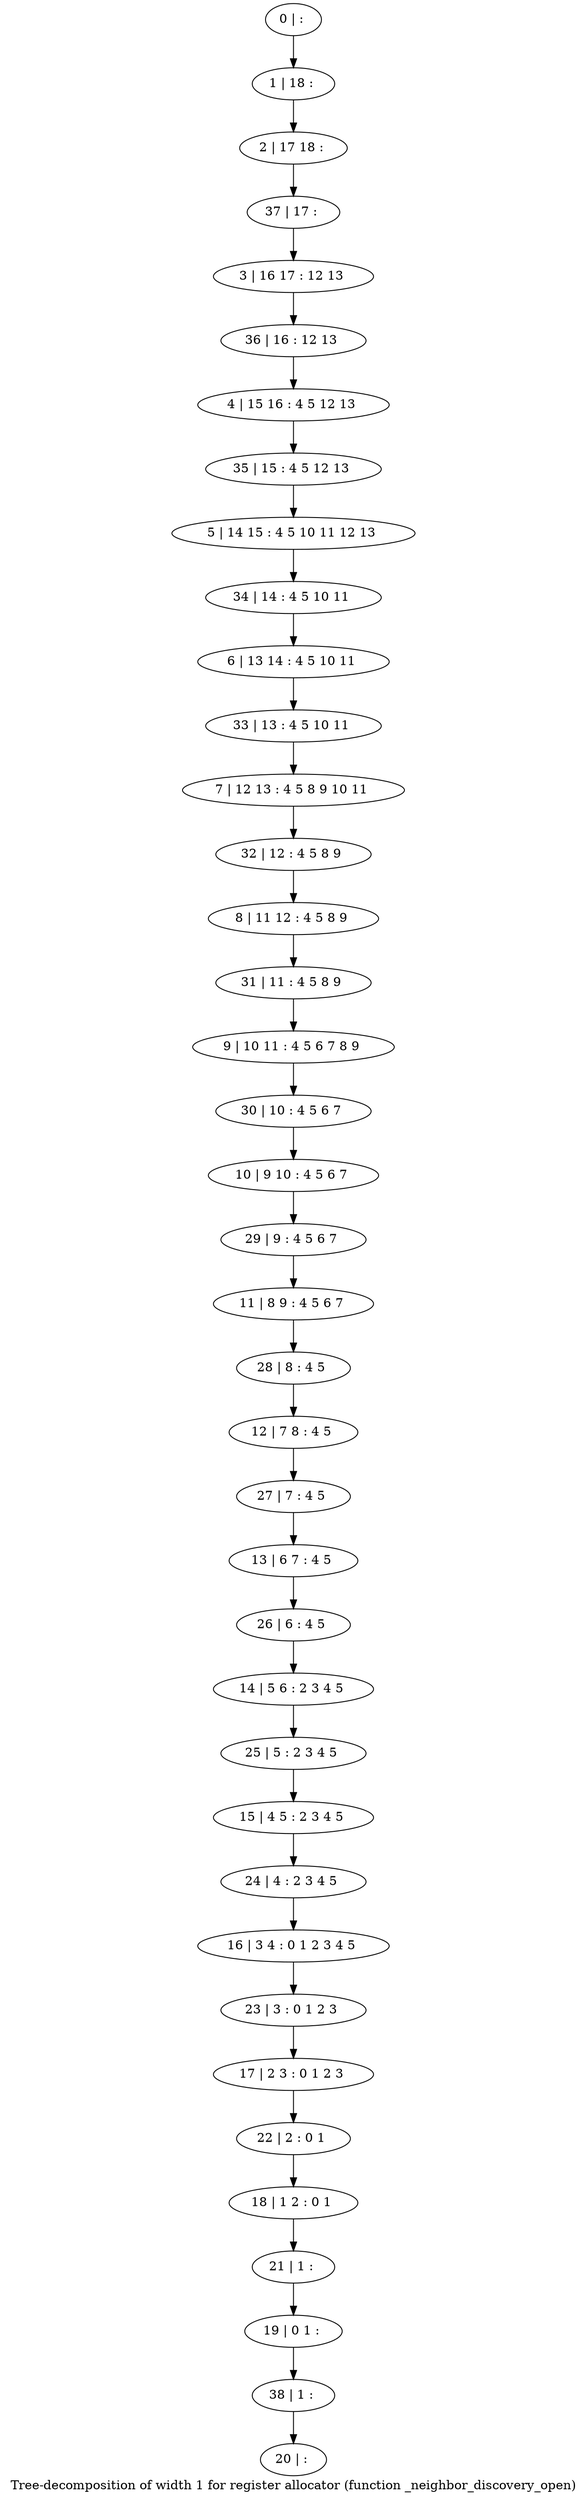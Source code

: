digraph G {
graph [label="Tree-decomposition of width 1 for register allocator (function _neighbor_discovery_open)"]
0[label="0 | : "];
1[label="1 | 18 : "];
2[label="2 | 17 18 : "];
3[label="3 | 16 17 : 12 13 "];
4[label="4 | 15 16 : 4 5 12 13 "];
5[label="5 | 14 15 : 4 5 10 11 12 13 "];
6[label="6 | 13 14 : 4 5 10 11 "];
7[label="7 | 12 13 : 4 5 8 9 10 11 "];
8[label="8 | 11 12 : 4 5 8 9 "];
9[label="9 | 10 11 : 4 5 6 7 8 9 "];
10[label="10 | 9 10 : 4 5 6 7 "];
11[label="11 | 8 9 : 4 5 6 7 "];
12[label="12 | 7 8 : 4 5 "];
13[label="13 | 6 7 : 4 5 "];
14[label="14 | 5 6 : 2 3 4 5 "];
15[label="15 | 4 5 : 2 3 4 5 "];
16[label="16 | 3 4 : 0 1 2 3 4 5 "];
17[label="17 | 2 3 : 0 1 2 3 "];
18[label="18 | 1 2 : 0 1 "];
19[label="19 | 0 1 : "];
20[label="20 | : "];
21[label="21 | 1 : "];
22[label="22 | 2 : 0 1 "];
23[label="23 | 3 : 0 1 2 3 "];
24[label="24 | 4 : 2 3 4 5 "];
25[label="25 | 5 : 2 3 4 5 "];
26[label="26 | 6 : 4 5 "];
27[label="27 | 7 : 4 5 "];
28[label="28 | 8 : 4 5 "];
29[label="29 | 9 : 4 5 6 7 "];
30[label="30 | 10 : 4 5 6 7 "];
31[label="31 | 11 : 4 5 8 9 "];
32[label="32 | 12 : 4 5 8 9 "];
33[label="33 | 13 : 4 5 10 11 "];
34[label="34 | 14 : 4 5 10 11 "];
35[label="35 | 15 : 4 5 12 13 "];
36[label="36 | 16 : 12 13 "];
37[label="37 | 17 : "];
38[label="38 | 1 : "];
0->1 ;
1->2 ;
21->19 ;
18->21 ;
22->18 ;
17->22 ;
23->17 ;
16->23 ;
24->16 ;
15->24 ;
25->15 ;
14->25 ;
26->14 ;
13->26 ;
27->13 ;
12->27 ;
28->12 ;
11->28 ;
29->11 ;
10->29 ;
30->10 ;
9->30 ;
31->9 ;
8->31 ;
32->8 ;
7->32 ;
33->7 ;
6->33 ;
34->6 ;
5->34 ;
35->5 ;
4->35 ;
36->4 ;
3->36 ;
37->3 ;
2->37 ;
38->20 ;
19->38 ;
}
